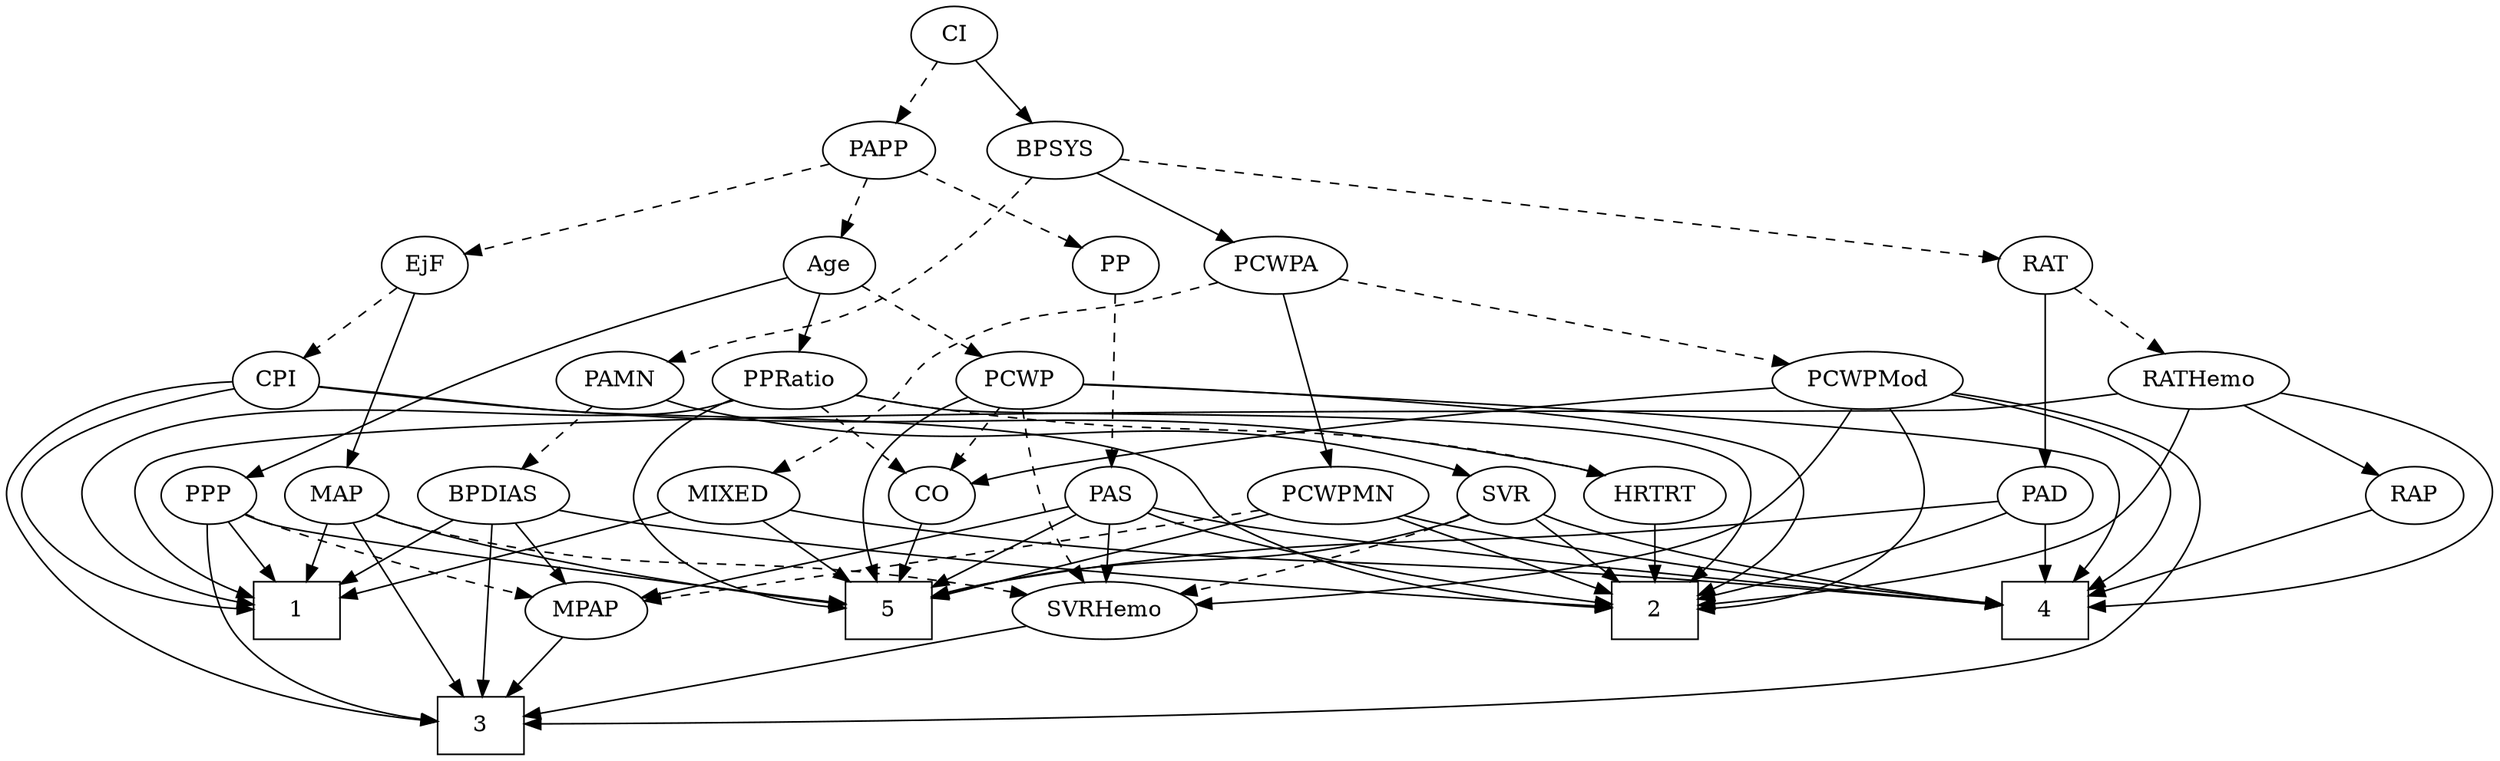strict digraph {
	graph [bb="0,0,1488.4,468"];
	node [label="\N"];
	1	[height=0.5,
		pos="178.52,90",
		shape=box,
		width=0.75];
	2	[height=0.5,
		pos="976.52,90",
		shape=box,
		width=0.75];
	3	[height=0.5,
		pos="285.52,18",
		shape=box,
		width=0.75];
	4	[height=0.5,
		pos="1215.5,90",
		shape=box,
		width=0.75];
	5	[height=0.5,
		pos="503.52,90",
		shape=box,
		width=0.75];
	Age	[height=0.5,
		pos="496.52,306",
		width=0.75];
	PPP	[height=0.5,
		pos="123.52,162",
		width=0.75];
	Age -> PPP	[pos="e,144.76,173.26 472.5,297.59 441.05,287.76 384.3,269.61 336.52,252 256.84,222.63 237.28,214.14 159.52,180 157.72,179.21 155.87,178.38 \
154.01,177.54",
		style=solid];
	PPRatio	[height=0.5,
		pos="475.52,234",
		width=1.1013];
	Age -> PPRatio	[pos="e,480.71,252.28 491.44,288.05 489.1,280.26 486.27,270.82 483.65,262.08",
		style=solid];
	PCWP	[height=0.5,
		pos="606.52,234",
		width=0.97491];
	Age -> PCWP	[pos="e,585.33,248.49 515.68,292.81 532.55,282.07 557.39,266.27 576.83,253.9",
		style=dashed];
	EjF	[height=0.5,
		pos="258.52,306",
		width=0.75];
	CPI	[height=0.5,
		pos="165.52,234",
		width=0.75];
	EjF -> CPI	[pos="e,182.94,248.11 241.03,291.83 227,281.27 207.11,266.3 191.26,254.37",
		style=dashed];
	MAP	[height=0.5,
		pos="199.52,162",
		width=0.84854];
	EjF -> MAP	[pos="e,206.55,179.9 251.64,288.43 241.52,264.09 222.54,218.4 210.49,189.4",
		style=solid];
	RAP	[height=0.5,
		pos="1442.5,162",
		width=0.77632];
	RAP -> 4	[pos="e,1242.7,99.373 1417.8,153.38 1377.9,141.06 1299,116.73 1252.4,102.37",
		style=solid];
	MIXED	[height=0.5,
		pos="428.52,162",
		width=1.1193];
	MIXED -> 1	[pos="e,205.72,98.614 395.33,151.7 348.7,138.65 264.1,114.96 215.51,101.36",
		style=solid];
	MIXED -> 4	[pos="e,1188.3,93.379 463.92,153.08 479.65,149.82 498.44,146.28 515.52,144 735.05,114.71 791.73,125.24 1012.5,108 1070.4,103.48 1137.6,\
97.763 1178.3,94.246",
		style=solid];
	MIXED -> 5	[pos="e,485.08,108.21 445.17,145.46 454.68,136.58 466.83,125.25 477.57,115.23",
		style=solid];
	MPAP	[height=0.5,
		pos="348.52,90",
		width=0.97491];
	MPAP -> 3	[pos="e,301.24,36.461 334.54,73.465 326.76,64.82 316.89,53.852 308.05,44.028",
		style=solid];
	BPSYS	[height=0.5,
		pos="622.52,378",
		width=1.0471];
	PAMN	[height=0.5,
		pos="381.52,234",
		width=1.011];
	BPSYS -> PAMN	[pos="e,409.56,245.76 610.2,360.96 594.25,341.22 564.67,307.87 532.52,288 490.2,261.84 473.36,268.79 426.52,252 424.12,251.14 421.64,250.24 \
419.15,249.32",
		style=dashed];
	RAT	[height=0.5,
		pos="1215.5,306",
		width=0.75827];
	BPSYS -> RAT	[pos="e,1189,310.14 658.73,372.73 764.48,360.24 1072.2,323.92 1178.7,311.35",
		style=dashed];
	PCWPA	[height=0.5,
		pos="766.52,306",
		width=1.1555];
	BPSYS -> PCWPA	[pos="e,739.9,319.94 647.94,364.65 670.95,353.46 705.09,336.87 730.83,324.35",
		style=solid];
	PAD	[height=0.5,
		pos="1215.5,162",
		width=0.79437];
	PAD -> 2	[pos="e,1003.8,97.337 1192,151.16 1185.8,148.68 1178.9,146.12 1172.5,144 1117.9,125.88 1053.2,109.31 1013.5,99.689",
		style=solid];
	PAD -> 4	[pos="e,1215.5,108.1 1215.5,143.7 1215.5,135.98 1215.5,126.71 1215.5,118.11",
		style=solid];
	PAD -> 5	[pos="e,530.63,98.538 1187.2,158.38 1150.1,154.97 1082.9,148.86 1025.5,144 825.16,127.04 773.12,139.51 574.52,108 563.42,106.24 551.5,\
103.66 540.65,101.04",
		style=solid];
	CO	[height=0.5,
		pos="551.52,162",
		width=0.75];
	CO -> 5	[pos="e,515.38,108.29 540.63,145.12 534.87,136.72 527.66,126.2 521.13,116.67",
		style=solid];
	PAS	[height=0.5,
		pos="661.52,162",
		width=0.75];
	PAS -> 2	[pos="e,949.25,94.414 683.36,150.99 689.47,148.45 696.18,145.91 702.52,144 785.39,119.09 885.99,103.14 939.25,95.773",
		style=solid];
	PAS -> 4	[pos="e,1188.3,92.894 686.38,154.53 700.68,151 719.02,146.8 735.52,144 899.28,116.25 1097,99.708 1178.1,93.647",
		style=solid];
	PAS -> 5	[pos="e,530.59,102.99 639.55,151.27 613.85,139.88 570.88,120.84 540.12,107.21",
		style=solid];
	PAS -> MPAP	[pos="e,380.24,97.954 636.19,155.13 621.9,151.83 603.73,147.66 587.52,144 518.39,128.39 437.91,110.63 390.2,100.14",
		style=solid];
	SVRHemo	[height=0.5,
		pos="633.52,90",
		width=1.3902];
	PAS -> SVRHemo	[pos="e,640.31,107.96 654.89,144.41 651.66,136.34 647.7,126.43 644.07,117.35",
		style=solid];
	SVR	[height=0.5,
		pos="890.52,162",
		width=0.77632];
	PAMN -> SVR	[pos="e,869.47,174.19 408.28,221.51 414.19,219.36 420.5,217.36 426.52,216 612.27,173.94 669.35,228.48 853.52,180 855.69,179.43 857.89,\
178.74 860.07,177.97",
		style=solid];
	BPDIAS	[height=0.5,
		pos="290.52,162",
		width=1.1735];
	PAMN -> BPDIAS	[pos="e,310.3,178.21 362.67,218.5 349.87,208.65 332.74,195.47 318.38,184.43",
		style=dashed];
	RATHemo	[height=0.5,
		pos="1310.5,234",
		width=1.3721];
	RATHemo -> 1	[pos="e,151.24,98.659 1265.5,226.52 1238.1,222.83 1202.4,218.46 1170.5,216 1110.5,211.37 129.38,223.27 87.524,180 76.399,168.5 79.55,157.87 \
87.524,144 99.19,123.7 121.95,110.45 141.79,102.27",
		style=solid];
	RATHemo -> 2	[pos="e,1003.7,93.468 1304.4,215.9 1296.2,195.39 1279.5,161.59 1253.5,144 1214.8,117.82 1080,101.22 1013.8,94.468",
		style=solid];
	RATHemo -> 4	[pos="e,1242.7,92.255 1355.6,226.47 1417.6,215.63 1517.5,190.37 1479.5,144 1451.3,109.57 1319,97.038 1253.1,92.875",
		style=solid];
	RATHemo -> RAP	[pos="e,1421.5,174.15 1337.2,218.83 1359.1,207.25 1390,190.87 1412.6,178.85",
		style=solid];
	CPI -> 1	[pos="e,151.5,90.873 138.53,232.23 103.68,229.61 44.226,219.26 16.524,180 7.2985,166.93 7.1322,156.95 16.524,144 44.864,104.91 102.88,\
94.119 141.24,91.433",
		style=solid];
	CPI -> 2	[pos="e,949.24,92.273 192.27,230.34 300.15,219.59 697.52,180 697.52,180 718.68,170.33 714.97,154.9 735.52,144 801.64,108.95 889.74,97.057 \
939.04,93.036",
		style=solid];
	CPI -> 3	[pos="e,258.27,21.057 138.36,232.92 101.48,231.18 36.723,221.9 6.5236,180 -2.8318,167.02 -1.2544,157.98 6.5236,144 55.284,56.345 184.09,\
29.987 248.2,22.193",
		style=solid];
	HRTRT	[height=0.5,
		pos="976.52,162",
		width=1.1013];
	CPI -> HRTRT	[pos="e,947.61,174.49 192.15,230.03 225.76,226.36 285.37,220.1 336.52,216 598.84,194.98 669.48,231.61 927.52,180 930.94,179.32 934.44,\
178.45 937.92,177.48",
		style=solid];
	RAT -> PAD	[pos="e,1215.5,180.19 1215.5,287.87 1215.5,263.67 1215.5,219.21 1215.5,190.39",
		style=solid];
	RAT -> RATHemo	[pos="e,1289.4,250.55 1233.4,291.83 1246.8,281.94 1265.5,268.18 1281.1,256.67",
		style=dashed];
	SVR -> 2	[pos="e,955.42,108.18 907.11,147.5 918.5,138.23 933.95,125.66 947.37,114.73",
		style=solid];
	SVR -> 4	[pos="e,1188.4,93.717 911.69,150.18 916.78,147.89 922.27,145.66 927.52,144 1015.2,116.27 1122.7,101.27 1178.3,94.853",
		style=solid];
	SVR -> 5	[pos="e,530.69,98.223 869.42,149.98 864.33,147.69 858.82,145.52 853.52,144 733.35,109.51 697.49,130.59 574.52,108 563.47,105.97 551.56,\
103.31 540.71,100.69",
		style=solid];
	SVR -> SVRHemo	[pos="e,677.24,98.924 868.9,150.21 863.92,147.97 858.6,145.76 853.52,144 797.96,124.75 732.16,109.89 687.09,100.87",
		style=dashed];
	PCWPMod	[height=0.5,
		pos="1109.5,234",
		width=1.4443];
	PCWPMod -> 2	[pos="e,1003.8,91.15 1121.9,216.44 1134.6,197.38 1150.3,165.89 1134.5,144 1107.2,106 1051.3,94.862 1013.9,91.811",
		style=solid];
	PCWPMod -> 3	[pos="e,312.68,19.106 1157.1,226.64 1208.7,218.67 1285.8,203.17 1303.5,180 1336.2,137.14 1253.5,73.102 1251.5,72 1168.9,26.863 490.13,\
20.136 322.73,19.161",
		style=solid];
	PCWPMod -> 4	[pos="e,1242.6,103.28 1155.6,225.56 1202.6,216.92 1270.8,201.1 1286.5,180 1296.1,167.17 1293.7,158.3 1286.5,144 1279,129 1265,117.16 1251.4,\
108.51",
		style=solid];
	PCWPMod -> CO	[pos="e,576.38,169.47 1059.1,229.43 970.79,222.74 782.63,206.56 625.52,180 612.63,177.82 598.61,174.78 586.28,171.87",
		style=solid];
	PCWPMod -> SVRHemo	[pos="e,682.7,93.571 1099.1,216.29 1085.1,195.53 1058.2,160.79 1025.5,144 968.72,114.83 787.57,100.07 692.72,94.18",
		style=solid];
	PCWPA -> MIXED	[pos="e,455.28,175.47 730.68,296.72 676.19,283.97 577.24,260.16 562.52,252 542.18,240.72 543.3,229.73 524.52,216 505.72,202.25 482.97,\
189.54 464.33,180.02",
		style=dashed];
	PCWPA -> PCWPMod	[pos="e,1065.8,243.92 803.23,297.51 863.93,285.12 985.49,260.31 1055.8,245.96",
		style=dashed];
	PCWPMN	[height=0.5,
		pos="794.52,162",
		width=1.3902];
	PCWPA -> PCWPMN	[pos="e,791.13,180.19 769.9,287.87 774.69,263.56 783.52,218.82 789.2,190.01",
		style=solid];
	PCWPMN -> 2	[pos="e,949.44,101.42 827.48,148.32 859.14,136.15 906.88,117.79 939.75,105.14",
		style=solid];
	PCWPMN -> 4	[pos="e,1188.5,93.692 831.15,149.62 838.51,147.56 846.23,145.58 853.52,144 970.85,118.63 1112.2,101.83 1178.2,94.779",
		style=solid];
	PCWPMN -> 5	[pos="e,530.62,97.519 754.06,151.27 697.43,137.64 595.34,113.09 540.59,99.917",
		style=solid];
	PCWPMN -> MPAP	[pos="e,381.77,95.791 750.62,153.09 734,150.15 714.9,146.84 697.52,144 587.58,126.02 457.81,106.85 391.8,97.248",
		style=dashed];
	SVRHemo -> 3	[pos="e,312.54,24.435 590.85,80.417 521.94,66.555 387.32,39.477 322.35,26.408",
		style=solid];
	BPDIAS -> 1	[pos="e,205.77,108.03 267.59,146.67 252.33,137.13 231.97,124.4 214.56,113.52",
		style=solid];
	BPDIAS -> 2	[pos="e,949.34,92.44 327.63,153.05 343.54,149.87 362.39,146.39 379.52,144 590.14,114.61 844.96,98.368 939.17,93.011",
		style=solid];
	BPDIAS -> 3	[pos="e,286.13,36.189 289.92,143.87 289.07,119.67 287.5,75.211 286.49,46.393",
		style=solid];
	BPDIAS -> MPAP	[pos="e,335.14,107.15 303.98,144.76 311.3,135.93 320.49,124.83 328.63,115.01",
		style=solid];
	MAP -> 1	[pos="e,183.71,108.28 194.44,144.05 192.1,136.26 189.27,126.82 186.65,118.08",
		style=solid];
	MAP -> 3	[pos="e,274.97,36.425 209.39,144.71 224.12,120.39 252.01,74.333 269.64,45.23",
		style=solid];
	MAP -> 5	[pos="e,476.47,94.571 222.92,150.12 228.29,147.88 234.05,145.69 239.52,144 318.7,119.51 414.82,103.52 466.45,96.004",
		style=solid];
	MAP -> SVRHemo	[pos="e,590.56,99.325 222.4,149.97 227.9,147.69 233.84,145.52 239.52,144 369.28,109.39 406.73,127.96 539.52,108 552.85,106 567.2,103.55 \
580.56,101.15",
		style=dashed];
	PP	[height=0.5,
		pos="648.52,306",
		width=0.75];
	PP -> PAS	[pos="e,659.95,180.19 650.09,287.87 652.31,263.67 656.38,219.21 659.02,190.39",
		style=dashed];
	PPP -> 1	[pos="e,165.07,108.13 135.46,145.81 142.27,137.14 150.98,126.05 158.79,116.12",
		style=solid];
	PPP -> 3	[pos="e,258.49,21.323 122.56,143.8 122.4,124.13 125.16,92.076 142.52,72 169.25,41.101 215.71,28.195 248.4,22.818",
		style=solid];
	PPP -> 5	[pos="e,476.41,95.151 144.06,150.06 149.01,147.77 154.37,145.58 159.52,144 161.36,143.44 378.05,110.22 466.53,96.665",
		style=solid];
	PPP -> MPAP	[pos="e,316.91,98.145 144.59,150.33 149.43,148.08 154.6,145.84 159.52,144 209.2,125.46 268.31,109.87 307.03,100.51",
		style=dashed];
	PPRatio -> 1	[pos="e,151.26,94.02 446.57,221.69 440.06,219.5 433.12,217.44 426.52,216 345.39,198.26 110.35,241.49 54.524,180 43.769,168.15 45.709,157.35 \
54.524,144 73.675,114.99 112.33,101.8 141.42,95.84",
		style=solid];
	PPRatio -> 2	[pos="e,997.81,108.3 510.5,225.21 526.32,221.93 545.29,218.35 562.52,216 613.65,209.04 990.48,217.87 1025.5,180 1043.2,160.94 1024.3,134.38 \
1005.1,115.24",
		style=solid];
	PPRatio -> 5	[pos="e,476.26,94.02 446.96,221.13 421.51,209.89 387.12,192.87 379.52,180 371.39,166.22 370.71,157.35 379.52,144 398.68,114.99 437.33,\
101.8 466.42,95.84",
		style=solid];
	PPRatio -> CO	[pos="e,536.25,177.07 492.39,217.46 503.05,207.65 516.96,194.83 528.61,184.1",
		style=dashed];
	PPRatio -> HRTRT	[pos="e,947.57,174.31 510.53,225.38 526.35,222.13 545.32,218.52 562.52,216 723.81,192.34 768.31,214.96 927.52,180 930.92,179.25 934.42,\
178.34 937.89,177.34",
		style=dashed];
	PCWP -> 2	[pos="e,1003.6,100.42 641.3,231.53 742.41,226.91 1030.9,211.1 1058.5,180 1069.2,168.05 1066.2,158.05 1058.5,144 1048.7,126.04 1030,113.23 \
1012.8,104.72",
		style=solid];
	PCWP -> 4	[pos="e,1233,108.31 641.4,231.44 772.94,225.4 1232.6,202.71 1253.5,180 1270.2,161.95 1255.4,135.5 1239.7,116.13",
		style=solid];
	PCWP -> 5	[pos="e,501.6,108.28 577.47,223.85 556.73,215.73 530.04,201.74 515.52,180 503.45,161.92 500.97,137.14 501.21,118.32",
		style=solid];
	PCWP -> CO	[pos="e,563.58,178.34 594.04,217.12 586.91,208.04 577.84,196.49 569.9,186.39",
		style=dashed];
	PCWP -> SVRHemo	[pos="e,630.26,108.19 609.78,215.87 614.38,191.67 622.84,147.21 628.32,118.39",
		style=dashed];
	CI	[height=0.5,
		pos="565.52,450",
		width=0.75];
	CI -> BPSYS	[pos="e,609.39,395.13 577.89,433.81 585.23,424.8 594.69,413.18 603.02,402.95",
		style=solid];
	PAPP	[height=0.5,
		pos="521.52,378",
		width=0.88464];
	CI -> PAPP	[pos="e,531.77,395.31 555.54,433.12 550.1,424.47 543.26,413.58 537.13,403.83",
		style=dashed];
	PAPP -> Age	[pos="e,502.52,323.79 515.47,360.05 512.62,352.06 509.14,342.33 505.95,333.4",
		style=dashed];
	PAPP -> EjF	[pos="e,283.37,313.61 493.38,369.51 444.93,356.61 345.91,330.26 293.25,316.24",
		style=dashed];
	PAPP -> PP	[pos="e,628.33,318.13 543.65,364.81 564.63,353.24 596.3,335.78 619.35,323.08",
		style=dashed];
	HRTRT -> 2	[pos="e,976.52,108.1 976.52,143.7 976.52,135.98 976.52,126.71 976.52,118.11",
		style=solid];
}
